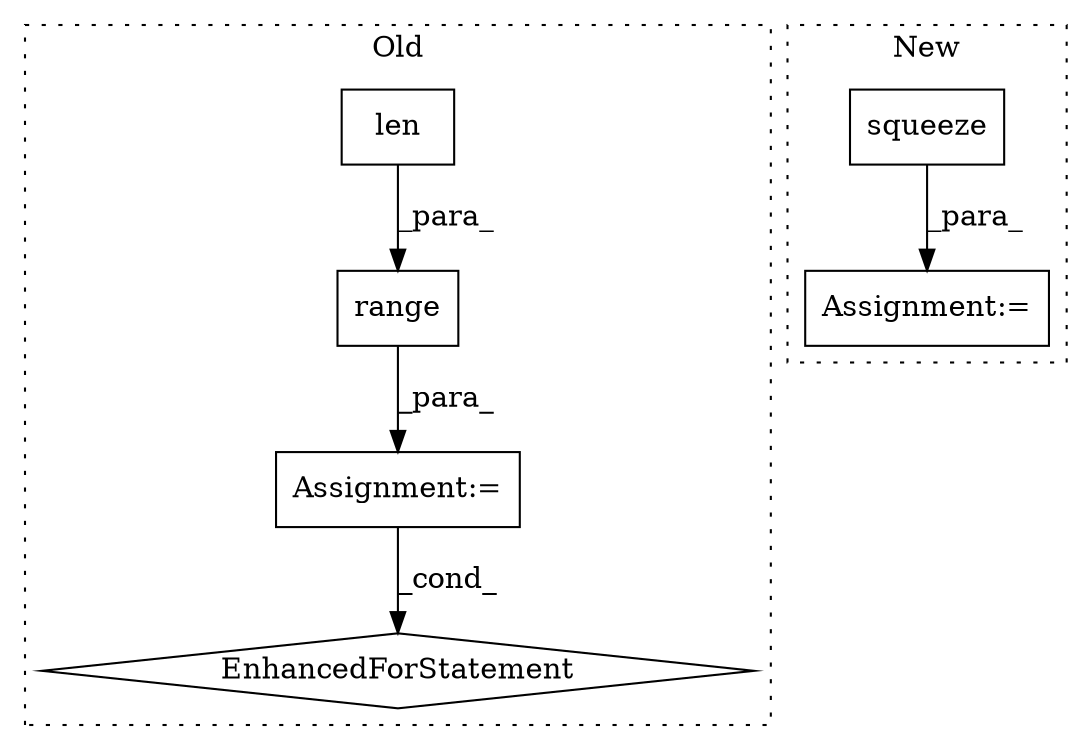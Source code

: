 digraph G {
subgraph cluster0 {
1 [label="len" a="32" s="4719,4733" l="4,1" shape="box"];
4 [label="Assignment:=" a="7" s="4648,4735" l="57,2" shape="box"];
5 [label="range" a="32" s="4713,4734" l="6,1" shape="box"];
6 [label="EnhancedForStatement" a="70" s="4648,4735" l="57,2" shape="diamond"];
label = "Old";
style="dotted";
}
subgraph cluster1 {
2 [label="squeeze" a="32" s="4797,4806" l="8,1" shape="box"];
3 [label="Assignment:=" a="7" s="4915,5077" l="140,2" shape="box"];
label = "New";
style="dotted";
}
1 -> 5 [label="_para_"];
2 -> 3 [label="_para_"];
4 -> 6 [label="_cond_"];
5 -> 4 [label="_para_"];
}